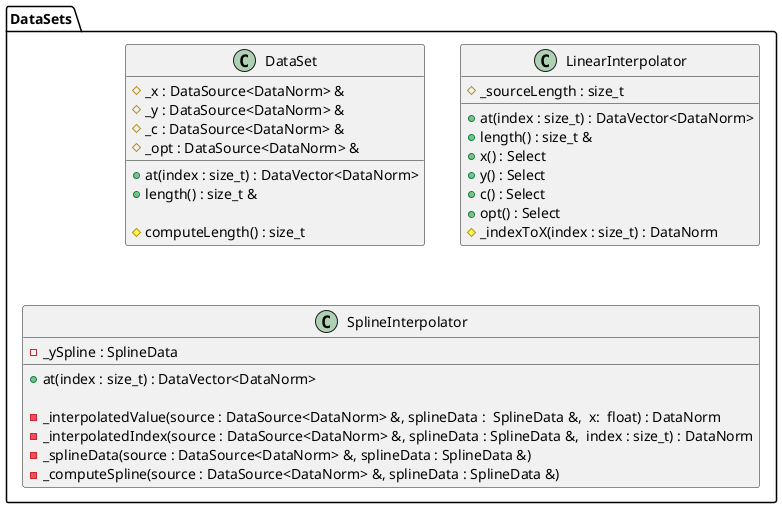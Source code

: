 @startuml
set namespaceSeparator ::

class DataSets::DataSet
{
	+ at(index : size_t) : DataVector<DataNorm>
	+ length() : size_t &

  	# computeLength() : size_t 
	# _x : DataSource<DataNorm> &
	# _y : DataSource<DataNorm> &
	# _c : DataSource<DataNorm> &
	# _opt : DataSource<DataNorm> &
}

class DataSets::LinearInterpolator
{
	+ at(index : size_t) : DataVector<DataNorm>
	+ length() : size_t &
	+ x() : Select
	+ y() : Select
	+ c() : Select
	+ opt() : Select

	# _sourceLength : size_t
	# _indexToX(index : size_t) : DataNorm
}

class DataSets::SplineInterpolator
{
	+ at(index : size_t) : DataVector<DataNorm>

	- _interpolatedValue(source : DataSource<DataNorm> &, splineData :  SplineData &,  x:  float) : DataNorm
	- _interpolatedIndex(source : DataSource<DataNorm> &, splineData : SplineData &,  index : size_t) : DataNorm
	- _splineData(source : DataSource<DataNorm> &, splineData : SplineData &)
	- _computeSpline(source : DataSource<DataNorm> &, splineData : SplineData &)
	- _ySpline : SplineData
}

' -struct SplineData
' {
	' 	Range<DataNorm> limits{ 1, 0 };
	' 	DataNorm *b{ nullptr };
	' 	DataNorm *c{ nullptr };
	' 	DataNorm *d{ nullptr };
	'


' class DataSet : public DataSources::DataSource<DataVector<DataNorm>>
' SplineInterpolator public LinearInterpolator

@enduml
